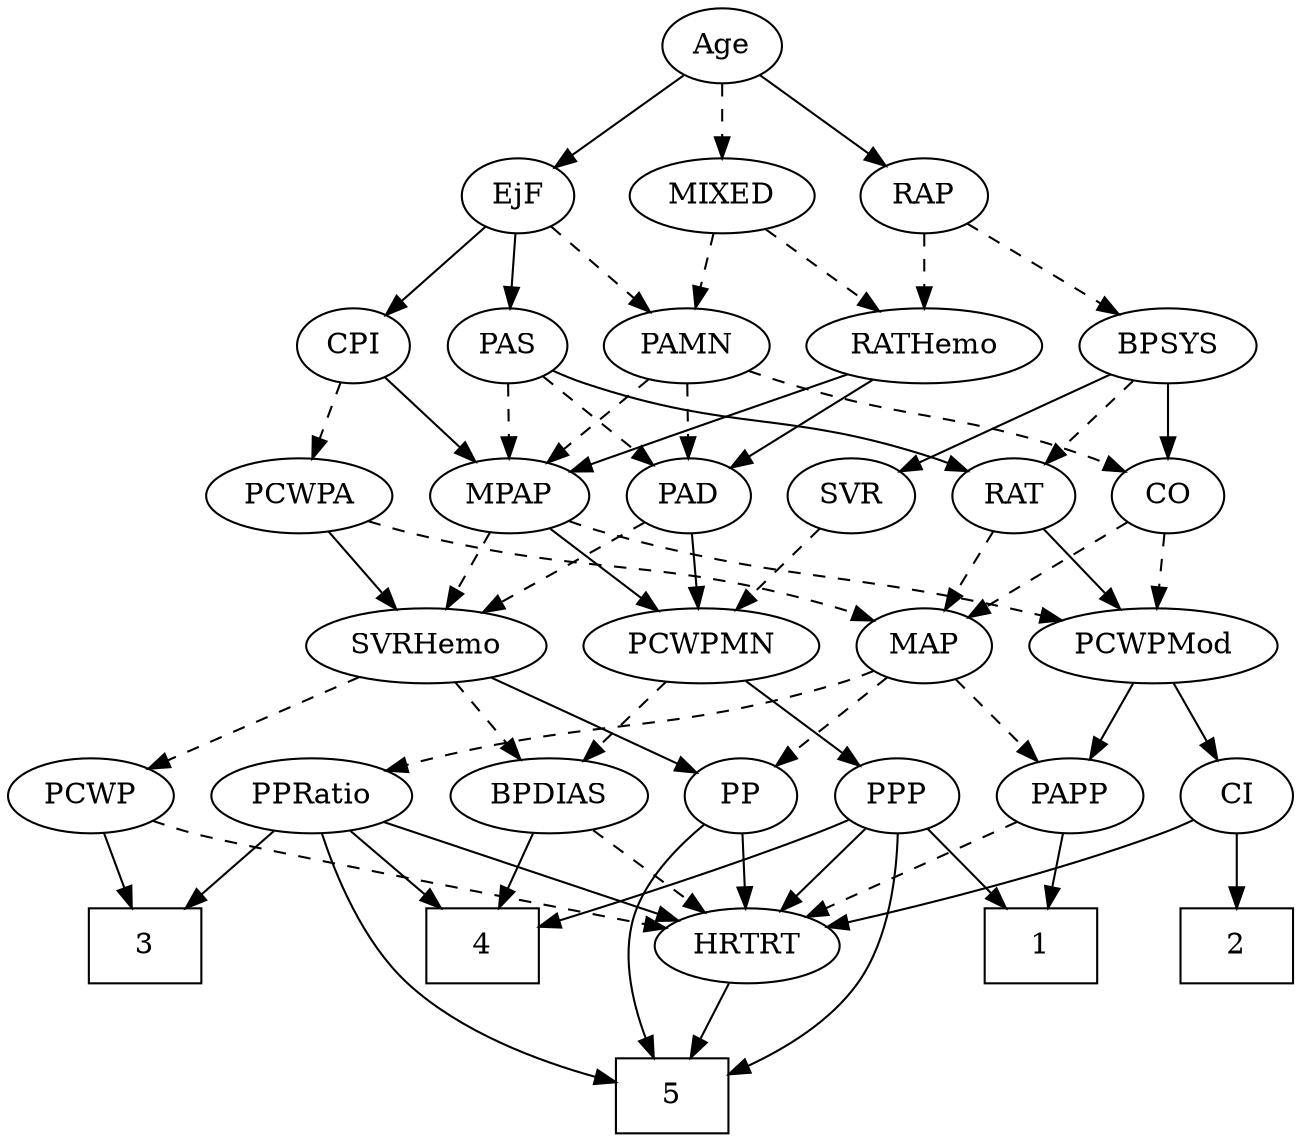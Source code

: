strict digraph {
	graph [bb="0,0,568.1,540"];
	node [label="\N"];
	1	[height=0.5,
		pos="453.1,90",
		shape=box,
		width=0.75];
	2	[height=0.5,
		pos="541.1,90",
		shape=box,
		width=0.75];
	3	[height=0.5,
		pos="55.097,90",
		shape=box,
		width=0.75];
	4	[height=0.5,
		pos="196.1,90",
		shape=box,
		width=0.75];
	5	[height=0.5,
		pos="285.1,18",
		shape=box,
		width=0.75];
	Age	[height=0.5,
		pos="306.1,522",
		width=0.75];
	EjF	[height=0.5,
		pos="214.1,450",
		width=0.75];
	Age -> EjF	[pos="e,231.32,464.11 288.79,507.83 274.91,497.27 255.23,482.3 239.56,470.37",
		style=solid];
	RAP	[height=0.5,
		pos="395.1,450",
		width=0.77632];
	Age -> RAP	[pos="e,378.13,464.35 322.84,507.83 336.18,497.34 355.06,482.49 370.18,470.6",
		style=solid];
	MIXED	[height=0.5,
		pos="306.1,450",
		width=1.1193];
	Age -> MIXED	[pos="e,306.1,468.1 306.1,503.7 306.1,495.98 306.1,486.71 306.1,478.11",
		style=dashed];
	PAS	[height=0.5,
		pos="210.1,378",
		width=0.75];
	EjF -> PAS	[pos="e,211.07,396.1 213.11,431.7 212.67,423.98 212.14,414.71 211.65,406.11",
		style=solid];
	PAMN	[height=0.5,
		pos="291.1,378",
		width=1.011];
	EjF -> PAMN	[pos="e,274.47,394.11 229.68,434.83 240.35,425.13 254.71,412.08 266.87,401.03",
		style=dashed];
	CPI	[height=0.5,
		pos="138.1,378",
		width=0.75];
	EjF -> CPI	[pos="e,153.45,393.14 198.72,434.83 187.9,424.87 173.24,411.37 161.05,400.14",
		style=solid];
	BPSYS	[height=0.5,
		pos="500.1,378",
		width=1.0471];
	RAP -> BPSYS	[pos="e,478.96,393.09 413.87,436.49 429.58,426.01 452.29,410.87 470.46,398.76",
		style=dashed];
	RATHemo	[height=0.5,
		pos="395.1,378",
		width=1.3721];
	RAP -> RATHemo	[pos="e,395.1,396.1 395.1,431.7 395.1,423.98 395.1,414.71 395.1,406.11",
		style=dashed];
	MIXED -> PAMN	[pos="e,294.8,396.28 302.47,432.05 300.8,424.26 298.77,414.82 296.9,406.08",
		style=dashed];
	MIXED -> RATHemo	[pos="e,375.21,394.64 325.41,433.81 337.6,424.22 353.56,411.67 367.12,401",
		style=dashed];
	MPAP	[height=0.5,
		pos="210.1,306",
		width=0.97491];
	PCWPMod	[height=0.5,
		pos="502.1,234",
		width=1.4443];
	MPAP -> PCWPMod	[pos="e,463.5,246.27 236.36,293.97 242.14,291.8 248.27,289.67 254.1,288 335.45,264.66 358.71,271.38 441.1,252 445.19,251.04 449.42,249.98 \
453.66,248.89",
		style=dashed];
	PCWPMN	[height=0.5,
		pos="302.1,234",
		width=1.3902];
	MPAP -> PCWPMN	[pos="e,281.78,250.46 229.16,290.5 242.01,280.72 259.18,267.65 273.64,256.65",
		style=solid];
	SVRHemo	[height=0.5,
		pos="184.1,234",
		width=1.3902];
	MPAP -> SVRHemo	[pos="e,190.51,252.28 203.8,288.05 200.88,280.18 197.33,270.62 194.05,261.79",
		style=dashed];
	CO	[height=0.5,
		pos="512.1,306",
		width=0.75];
	BPSYS -> CO	[pos="e,509.16,324.1 503.06,359.7 504.39,351.98 505.97,342.71 507.45,334.11",
		style=solid];
	RAT	[height=0.5,
		pos="440.1,306",
		width=0.75827];
	BPSYS -> RAT	[pos="e,453.25,322.34 486.48,361.12 478.62,351.95 468.6,340.26 459.89,330.09",
		style=dashed];
	SVR	[height=0.5,
		pos="367.1,306",
		width=0.77632];
	BPSYS -> SVR	[pos="e,388.27,318.14 475.7,364.16 453.59,352.52 420.93,335.33 397.2,322.84",
		style=solid];
	PAD	[height=0.5,
		pos="292.1,306",
		width=0.79437];
	PAD -> PCWPMN	[pos="e,299.63,252.28 294.52,288.05 295.62,280.35 296.95,271.03 298.19,262.36",
		style=solid];
	PAD -> SVRHemo	[pos="e,207.37,250.09 272.79,292.49 256.97,282.23 234.27,267.52 215.79,255.54",
		style=dashed];
	CO -> PCWPMod	[pos="e,504.56,252.28 509.68,288.05 508.57,280.35 507.24,271.03 506.01,262.36",
		style=dashed];
	MAP	[height=0.5,
		pos="401.1,234",
		width=0.84854];
	CO -> MAP	[pos="e,421.43,247.82 493.02,292.97 475.71,282.05 449.94,265.8 430.08,253.28",
		style=dashed];
	PAS -> MPAP	[pos="e,210.1,324.1 210.1,359.7 210.1,351.98 210.1,342.71 210.1,334.11",
		style=dashed];
	PAS -> PAD	[pos="e,275.65,321.04 226.3,363.17 238.13,353.07 254.36,339.21 267.75,327.79",
		style=dashed];
	PAS -> RAT	[pos="e,419.1,317.85 230.72,366.33 235.67,364.03 241,361.76 246.1,360 314.17,336.48 336.02,347.52 404.1,324 405.96,323.36 407.85,322.65 \
409.75,321.89",
		style=solid];
	PAMN -> MPAP	[pos="e,227.36,321.92 273.52,361.81 262.3,352.11 247.58,339.39 235.14,328.64",
		style=dashed];
	PAMN -> PAD	[pos="e,291.85,324.1 291.34,359.7 291.45,351.98 291.59,342.71 291.71,334.11",
		style=dashed];
	PAMN -> CO	[pos="e,491.06,317.74 319.16,366.12 325.05,363.98 331.25,361.83 337.1,360 397.99,340.91 416.09,345.72 476.1,324 477.95,323.33 479.84,322.6 \
481.72,321.83",
		style=dashed];
	RATHemo -> MPAP	[pos="e,237.54,317.65 361.73,364.56 333.14,353.87 290.87,338.02 254.1,324 251.75,323.11 249.34,322.18 246.91,321.25",
		style=solid];
	RATHemo -> PAD	[pos="e,310.95,319.81 372.75,361.81 357.17,351.23 336.29,337.04 319.68,325.75",
		style=solid];
	CPI -> MPAP	[pos="e,194.3,322.36 152.67,362.83 162.48,353.29 175.64,340.5 186.88,329.57",
		style=solid];
	PCWPA	[height=0.5,
		pos="115.1,306",
		width=1.1555];
	CPI -> PCWPA	[pos="e,120.77,324.28 132.53,360.05 129.94,352.18 126.8,342.62 123.9,333.79",
		style=dashed];
	RAT -> PCWPMod	[pos="e,487.23,251.79 453.25,290.15 461.18,281.2 471.47,269.58 480.57,259.31",
		style=solid];
	RAT -> MAP	[pos="e,410.36,251.63 431.05,288.76 426.39,280.4 420.61,270.02 415.36,260.61",
		style=dashed];
	SVR -> PCWPMN	[pos="e,317.22,251.29 353.31,290.15 344.88,281.07 333.89,269.24 324.26,258.87",
		style=dashed];
	CI	[height=0.5,
		pos="541.1,162",
		width=0.75];
	PCWPMod -> CI	[pos="e,532.01,179.31 511.54,216.05 516.2,207.68 521.93,197.4 527.09,188.13",
		style=solid];
	PAPP	[height=0.5,
		pos="464.1,162",
		width=0.88464];
	PCWPMod -> PAPP	[pos="e,472.95,179.31 492.9,216.05 488.35,207.68 482.77,197.4 477.74,188.13",
		style=solid];
	PCWPA -> SVRHemo	[pos="e,168.02,251.31 130.75,289.12 139.63,280.12 150.9,268.68 160.79,258.65",
		style=solid];
	PCWPA -> MAP	[pos="e,377.72,245.94 146.18,293.88 152.71,291.75 159.59,289.68 166.1,288 251.44,266.01 276.7,277.39 361.1,252 363.5,251.28 365.95,250.46 \
368.4,249.57",
		style=dashed];
	BPDIAS	[height=0.5,
		pos="228.1,162",
		width=1.1735];
	PCWPMN -> BPDIAS	[pos="e,244.66,178.67 284.93,216.76 275.18,207.53 262.81,195.83 252.1,185.7",
		style=dashed];
	PPP	[height=0.5,
		pos="387.1,162",
		width=0.75];
	PCWPMN -> PPP	[pos="e,370.75,176.47 321.38,217.12 333.72,206.96 349.81,193.71 362.98,182.86",
		style=solid];
	SVRHemo -> BPDIAS	[pos="e,217.54,179.79 194.75,216.05 199.94,207.8 206.28,197.7 212.04,188.54",
		style=dashed];
	PP	[height=0.5,
		pos="315.1,162",
		width=0.75];
	SVRHemo -> PP	[pos="e,294.74,173.88 210.92,218.67 232.67,207.05 263.27,190.69 285.68,178.72",
		style=solid];
	PCWP	[height=0.5,
		pos="35.097,162",
		width=0.97491];
	SVRHemo -> PCWP	[pos="e,60.145,174.77 155.01,219.34 130.43,207.79 95.161,191.22 69.237,179.04",
		style=dashed];
	BPDIAS -> 4	[pos="e,203.99,108.28 220.35,144.05 216.71,136.09 212.28,126.41 208.22,117.51",
		style=solid];
	HRTRT	[height=0.5,
		pos="319.1,90",
		width=1.1013];
	BPDIAS -> HRTRT	[pos="e,299.7,105.92 247.84,145.81 260.69,135.93 277.62,122.9 291.76,112.03",
		style=dashed];
	MAP -> PP	[pos="e,331.6,176.43 383.69,218.83 370.97,208.48 353.56,194.31 339.46,182.83",
		style=dashed];
	PPRatio	[height=0.5,
		pos="128.1,162",
		width=1.1013];
	MAP -> PPRatio	[pos="e,157.69,174.02 377.71,222.1 372.33,219.86 366.58,217.68 361.1,216 281.43,191.57 257.55,201.71 177.1,180 173.92,179.14 170.66,178.19 \
167.39,177.17",
		style=dashed];
	MAP -> PAPP	[pos="e,450.02,178.64 414.77,217.81 423.07,208.58 433.84,196.61 443.2,186.22",
		style=dashed];
	PP -> 5	[pos="e,277.11,36.211 298.89,147.57 288.47,137.82 275.84,123.64 270.1,108 262.7,87.865 267.5,63.814 273.58,45.793",
		style=solid];
	PP -> HRTRT	[pos="e,318.12,108.1 316.09,143.7 316.53,135.98 317.06,126.71 317.55,118.11",
		style=solid];
	PPP -> 1	[pos="e,437.03,108.04 401.09,146.15 409.48,137.26 420.34,125.74 429.97,115.53",
		style=solid];
	PPP -> 4	[pos="e,223.31,99.291 365.95,150.53 361.12,148.27 355.96,145.97 351.1,144 311.38,127.89 264.72,112.38 233.04,102.35",
		style=solid];
	PPP -> 5	[pos="e,312.38,29.67 387.25,143.73 386.6,124.57 383.04,93.551 368.1,72 356.59,55.405 338.03,42.841 321.37,34.12",
		style=solid];
	PPP -> HRTRT	[pos="e,334.59,106.95 373.01,146.5 363.99,137.22 352.09,124.97 341.77,114.34",
		style=solid];
	PPRatio -> 3	[pos="e,73.045,108.21 111.9,145.46 102.63,136.58 90.816,125.25 80.361,115.23",
		style=solid];
	PPRatio -> 4	[pos="e,179.3,108.29 143.53,145.12 152.02,136.37 162.74,125.33 172.29,115.51",
		style=solid];
	PPRatio -> 5	[pos="e,258.04,23.849 130.12,143.79 133.29,124.11 141.14,92.043 160.1,72 183.61,47.137 220.65,33.429 248.32,26.22",
		style=solid];
	PPRatio -> HRTRT	[pos="e,289.15,101.98 157.94,150.06 190.64,138.08 243.26,118.8 279.42,105.54",
		style=solid];
	PCWP -> 3	[pos="e,50.161,108.28 39.938,144.05 42.165,136.26 44.862,126.82 47.36,118.08",
		style=solid];
	PCWP -> HRTRT	[pos="e,283.6,98.15 61.865,149.92 67.502,147.79 73.452,145.7 79.097,144 115.01,133.16 214.81,112.21 273.79,100.15",
		style=dashed];
	CI -> 2	[pos="e,541.1,108.1 541.1,143.7 541.1,135.98 541.1,126.71 541.1,118.11",
		style=solid];
	CI -> HRTRT	[pos="e,353.58,99.027 520.02,150.35 515.18,148.1 510.01,145.85 505.1,144 457.63,126.17 401.45,110.93 363.34,101.43",
		style=solid];
	PAPP -> 1	[pos="e,455.81,108.28 461.43,144.05 460.22,136.35 458.76,127.03 457.4,118.36",
		style=solid];
	PAPP -> HRTRT	[pos="e,345.16,103.58 440.48,149.6 417.08,138.3 380.96,120.86 354.2,107.94",
		style=dashed];
	HRTRT -> 5	[pos="e,293.49,36.275 310.87,72.055 307,64.091 302.3,54.411 297.97,45.51",
		style=solid];
}

